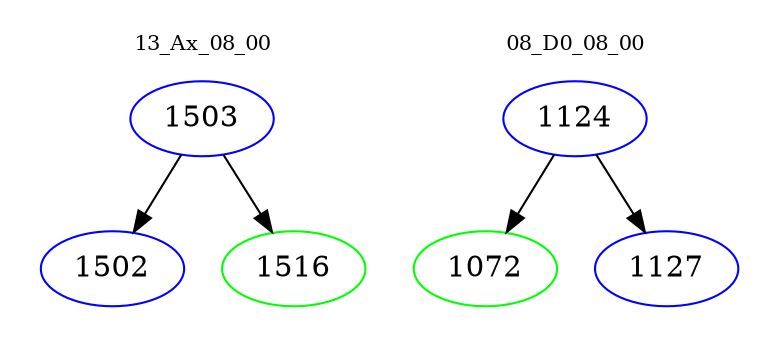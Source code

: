 digraph{
subgraph cluster_0 {
color = white
label = "13_Ax_08_00";
fontsize=10;
T0_1503 [label="1503", color="blue"]
T0_1503 -> T0_1502 [color="black"]
T0_1502 [label="1502", color="blue"]
T0_1503 -> T0_1516 [color="black"]
T0_1516 [label="1516", color="green"]
}
subgraph cluster_1 {
color = white
label = "08_D0_08_00";
fontsize=10;
T1_1124 [label="1124", color="blue"]
T1_1124 -> T1_1072 [color="black"]
T1_1072 [label="1072", color="green"]
T1_1124 -> T1_1127 [color="black"]
T1_1127 [label="1127", color="blue"]
}
}
